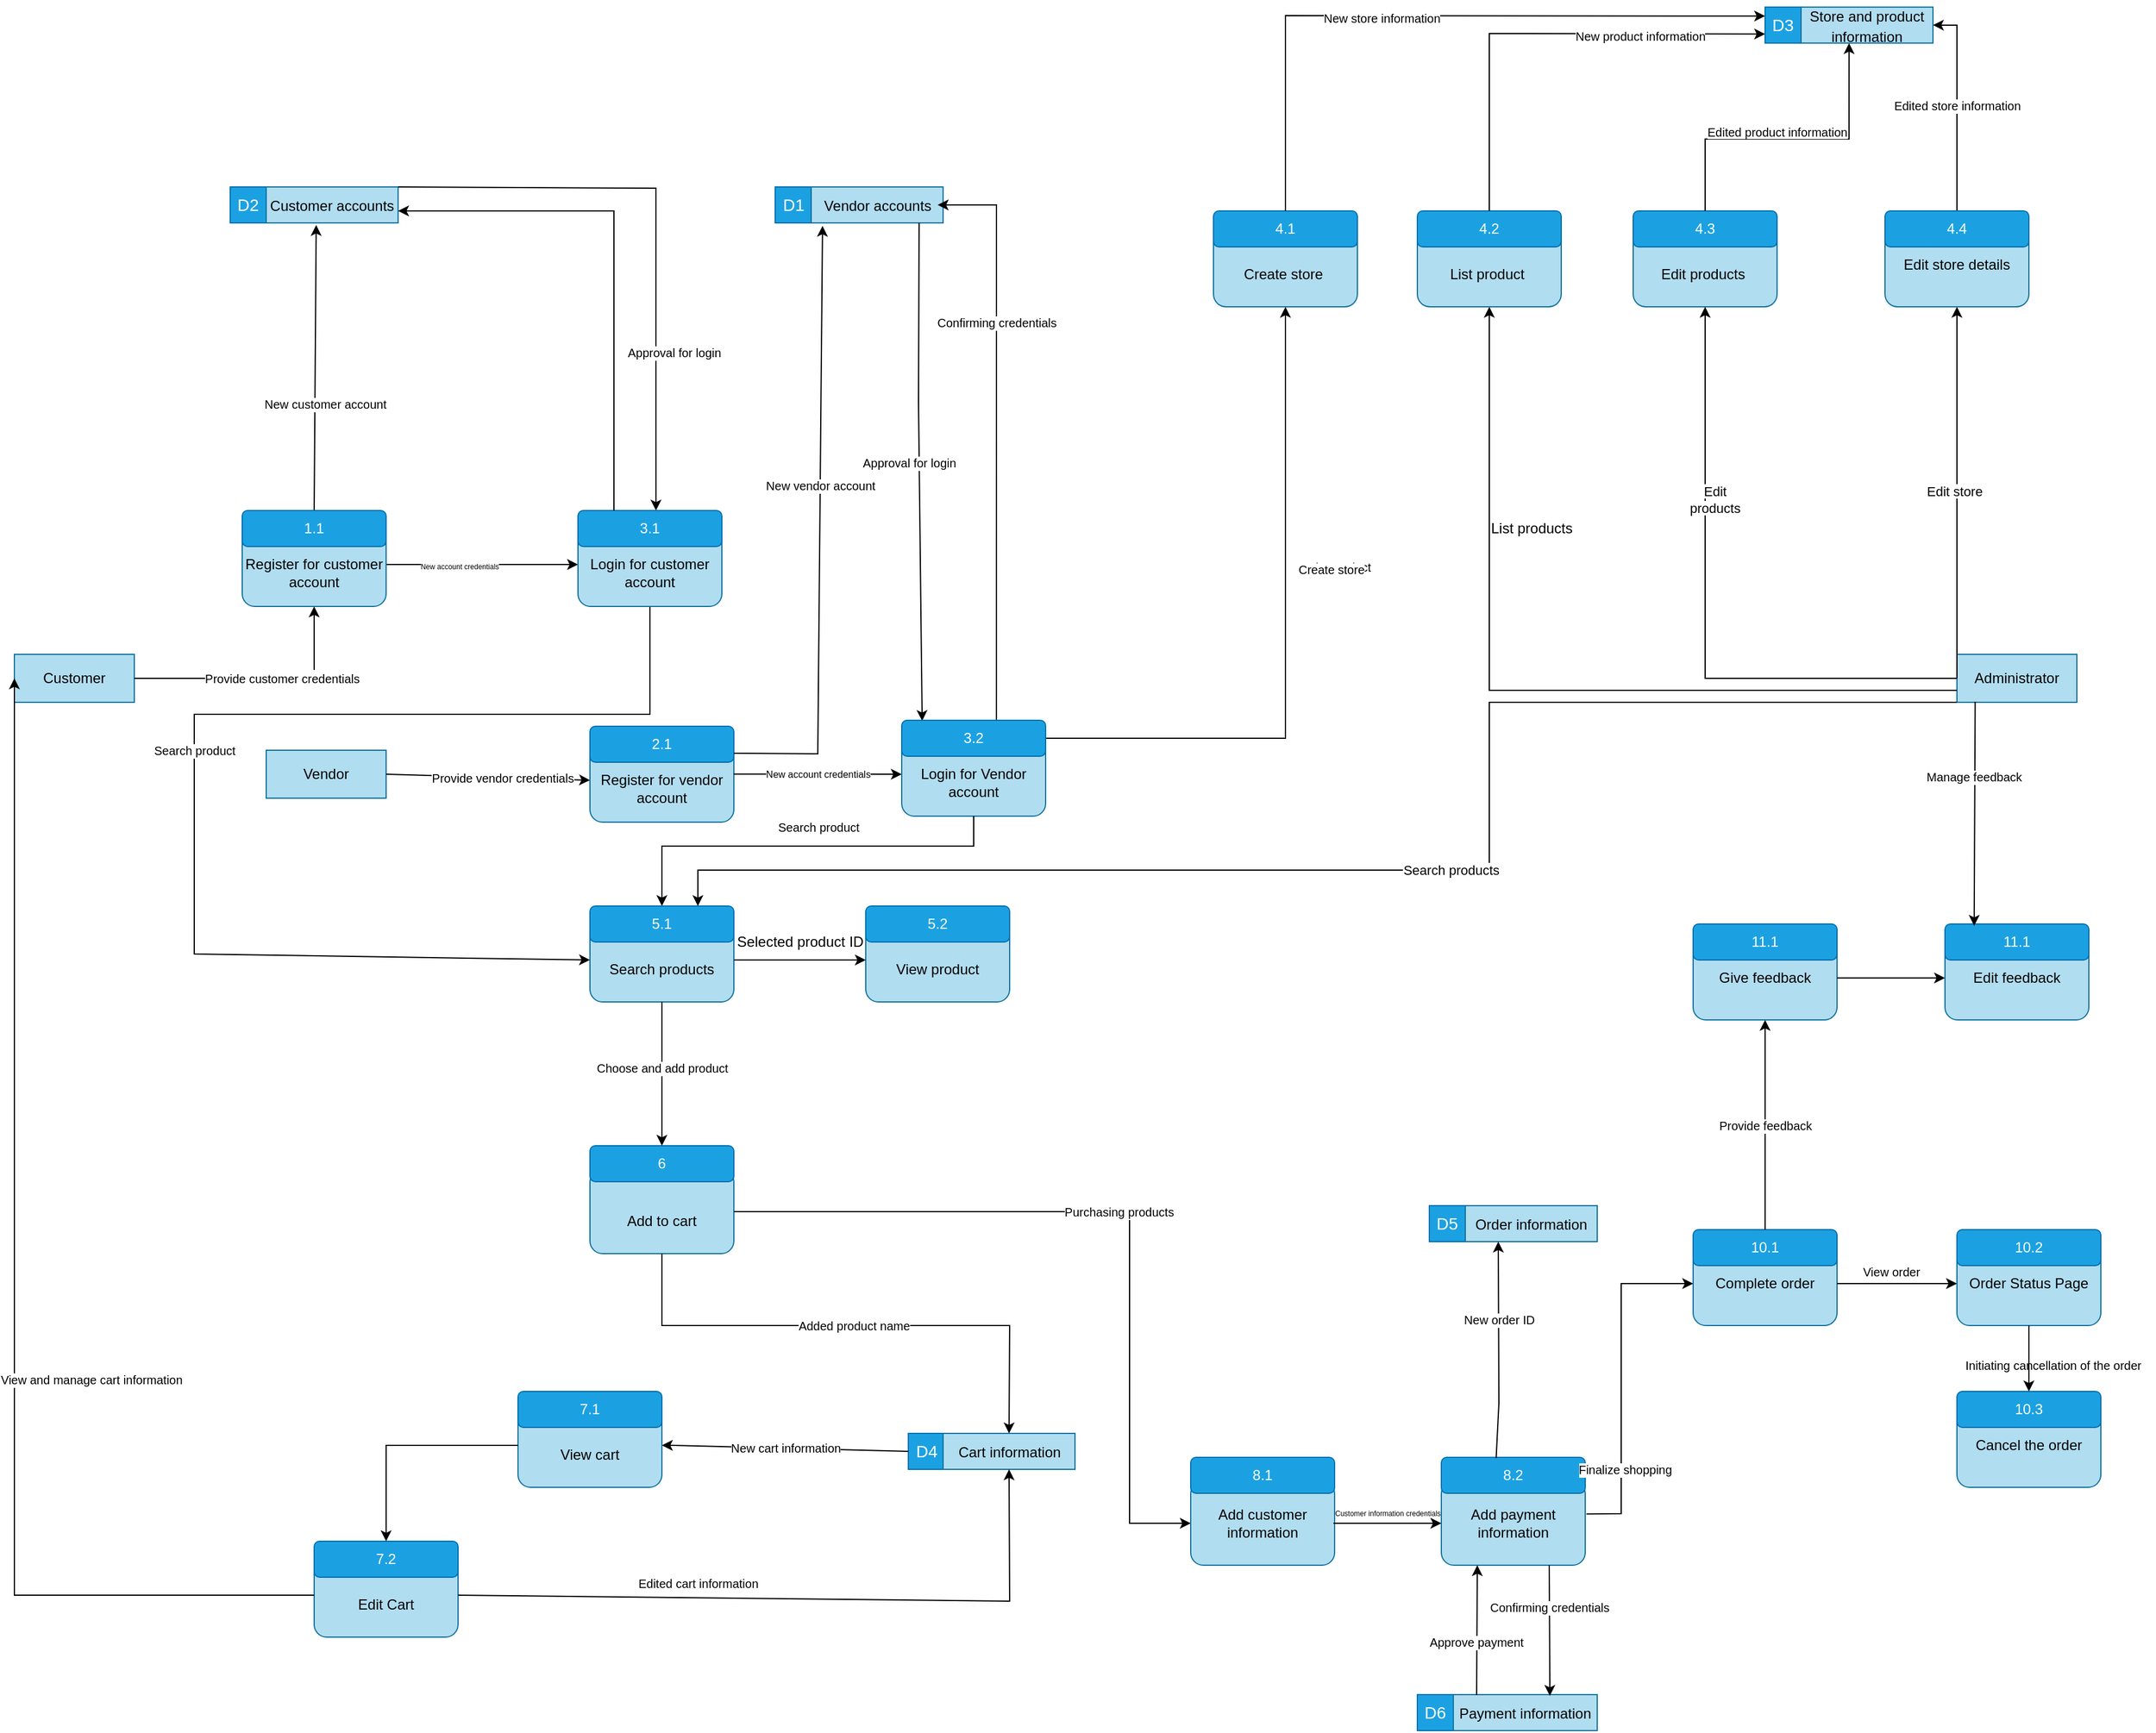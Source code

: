 <mxfile version="21.2.1" type="device">
  <diagram id="R2lEEEUBdFMjLlhIrx00" name="Page-1">
    <mxGraphModel dx="3004" dy="1050" grid="0" gridSize="10" guides="1" tooltips="1" connect="1" arrows="1" fold="1" page="1" pageScale="1" pageWidth="2000" pageHeight="2000" math="0" shadow="0" extFonts="Permanent Marker^https://fonts.googleapis.com/css?family=Permanent+Marker">
      <root>
        <mxCell id="0" />
        <mxCell id="1" parent="0" />
        <mxCell id="l_1M2YiM3meL8GNGFhTw-5" value="Administrator" style="rounded=0;whiteSpace=wrap;html=1;fillColor=#b1ddf0;strokeColor=#10739e;" parent="1" vertex="1">
          <mxGeometry x="1650" y="570" width="100" height="40" as="geometry" />
        </mxCell>
        <mxCell id="l_1M2YiM3meL8GNGFhTw-6" value="Customer" style="rounded=0;whiteSpace=wrap;html=1;fillColor=#b1ddf0;strokeColor=#10739e;" parent="1" vertex="1">
          <mxGeometry x="30" y="570" width="100" height="40" as="geometry" />
        </mxCell>
        <mxCell id="l_1M2YiM3meL8GNGFhTw-7" value="Vendor" style="rounded=0;whiteSpace=wrap;html=1;fillColor=#b1ddf0;strokeColor=#10739e;" parent="1" vertex="1">
          <mxGeometry x="240" y="650" width="100" height="40" as="geometry" />
        </mxCell>
        <mxCell id="l_1M2YiM3meL8GNGFhTw-10" value="&lt;br&gt;Register for vendor account" style="rounded=1;whiteSpace=wrap;html=1;fillColor=#b1ddf0;strokeColor=#10739e;" parent="1" vertex="1">
          <mxGeometry x="510" y="640" width="120" height="70" as="geometry" />
        </mxCell>
        <mxCell id="l_1M2YiM3meL8GNGFhTw-11" value="2.1" style="rounded=1;whiteSpace=wrap;html=1;fillColor=#1ba1e2;fontColor=#ffffff;strokeColor=#006EAF;" parent="1" vertex="1">
          <mxGeometry x="510" y="630" width="120" height="30" as="geometry" />
        </mxCell>
        <mxCell id="l_1M2YiM3meL8GNGFhTw-16" value="&lt;br&gt;Add to cart" style="rounded=1;whiteSpace=wrap;html=1;fillColor=#b1ddf0;strokeColor=#10739e;" parent="1" vertex="1">
          <mxGeometry x="510" y="1000" width="120" height="70" as="geometry" />
        </mxCell>
        <mxCell id="l_1M2YiM3meL8GNGFhTw-17" value="6" style="rounded=1;whiteSpace=wrap;html=1;fillColor=#1ba1e2;fontColor=#ffffff;strokeColor=#006EAF;" parent="1" vertex="1">
          <mxGeometry x="510" y="980" width="120" height="30" as="geometry" />
        </mxCell>
        <mxCell id="l_1M2YiM3meL8GNGFhTw-18" value="Complete order" style="rounded=1;whiteSpace=wrap;html=1;fillColor=#b1ddf0;strokeColor=#10739e;" parent="1" vertex="1">
          <mxGeometry x="1430" y="1060" width="120" height="70" as="geometry" />
        </mxCell>
        <mxCell id="l_1M2YiM3meL8GNGFhTw-19" value="10.1" style="rounded=1;whiteSpace=wrap;html=1;fillColor=#1ba1e2;fontColor=#ffffff;strokeColor=#006EAF;" parent="1" vertex="1">
          <mxGeometry x="1430" y="1050" width="120" height="30" as="geometry" />
        </mxCell>
        <mxCell id="l_1M2YiM3meL8GNGFhTw-28" value="&lt;br&gt;Search products" style="rounded=1;whiteSpace=wrap;html=1;fillColor=#b1ddf0;strokeColor=#10739e;" parent="1" vertex="1">
          <mxGeometry x="510" y="790" width="120" height="70" as="geometry" />
        </mxCell>
        <mxCell id="l_1M2YiM3meL8GNGFhTw-29" value="5.1" style="rounded=1;whiteSpace=wrap;html=1;fillColor=#1ba1e2;fontColor=#ffffff;strokeColor=#006EAF;" parent="1" vertex="1">
          <mxGeometry x="510" y="780" width="120" height="30" as="geometry" />
        </mxCell>
        <mxCell id="l_1M2YiM3meL8GNGFhTw-30" value="Edit feedback" style="rounded=1;whiteSpace=wrap;html=1;fillColor=#b1ddf0;strokeColor=#10739e;" parent="1" vertex="1">
          <mxGeometry x="1640" y="805" width="120" height="70" as="geometry" />
        </mxCell>
        <mxCell id="l_1M2YiM3meL8GNGFhTw-31" value="11.1" style="rounded=1;whiteSpace=wrap;html=1;fillColor=#1ba1e2;fontColor=#ffffff;strokeColor=#006EAF;" parent="1" vertex="1">
          <mxGeometry x="1640" y="795" width="120" height="30" as="geometry" />
        </mxCell>
        <mxCell id="l_1M2YiM3meL8GNGFhTw-32" value="D1" style="rounded=0;whiteSpace=wrap;html=1;fontSize=14;fillColor=#1ba1e2;fontColor=#ffffff;strokeColor=#006EAF;" parent="1" vertex="1">
          <mxGeometry x="664.5" y="180" width="30" height="30" as="geometry" />
        </mxCell>
        <mxCell id="l_1M2YiM3meL8GNGFhTw-33" value="&lt;font style=&quot;font-size: 12px;&quot;&gt;Vendor accounts&lt;/font&gt;" style="rounded=0;whiteSpace=wrap;html=1;fontSize=14;fillColor=#b1ddf0;strokeColor=#10739e;" parent="1" vertex="1">
          <mxGeometry x="694.5" y="180" width="110" height="30" as="geometry" />
        </mxCell>
        <mxCell id="l_1M2YiM3meL8GNGFhTw-34" value="D3" style="rounded=0;whiteSpace=wrap;html=1;fontSize=14;fillColor=#1ba1e2;fontColor=#ffffff;strokeColor=#006EAF;" parent="1" vertex="1">
          <mxGeometry x="1490" y="29.92" width="30" height="30" as="geometry" />
        </mxCell>
        <mxCell id="l_1M2YiM3meL8GNGFhTw-35" value="&lt;font style=&quot;font-size: 12px;&quot;&gt;Store and product information&lt;/font&gt;" style="rounded=0;whiteSpace=wrap;html=1;fontSize=14;fillColor=#b1ddf0;strokeColor=#10739e;" parent="1" vertex="1">
          <mxGeometry x="1520" y="29.92" width="110" height="30" as="geometry" />
        </mxCell>
        <mxCell id="l_1M2YiM3meL8GNGFhTw-36" value="D5" style="rounded=0;whiteSpace=wrap;html=1;fontSize=14;fillColor=#1ba1e2;fontColor=#ffffff;strokeColor=#006EAF;" parent="1" vertex="1">
          <mxGeometry x="1210" y="1030" width="30" height="30" as="geometry" />
        </mxCell>
        <mxCell id="l_1M2YiM3meL8GNGFhTw-37" value="&lt;font style=&quot;font-size: 12px;&quot;&gt;Order information&lt;/font&gt;" style="rounded=0;whiteSpace=wrap;html=1;fontSize=14;fillColor=#b1ddf0;strokeColor=#10739e;" parent="1" vertex="1">
          <mxGeometry x="1240" y="1030" width="110" height="30" as="geometry" />
        </mxCell>
        <mxCell id="l_1M2YiM3meL8GNGFhTw-40" value="D4" style="rounded=0;whiteSpace=wrap;html=1;fontSize=14;fillColor=#1ba1e2;fontColor=#ffffff;strokeColor=#006EAF;" parent="1" vertex="1">
          <mxGeometry x="775.5" y="1220" width="30" height="30" as="geometry" />
        </mxCell>
        <mxCell id="l_1M2YiM3meL8GNGFhTw-41" value="&lt;font style=&quot;font-size: 12px;&quot;&gt;Cart information&lt;/font&gt;" style="rounded=0;whiteSpace=wrap;html=1;fontSize=14;fillColor=#b1ddf0;strokeColor=#10739e;" parent="1" vertex="1">
          <mxGeometry x="804.5" y="1220" width="110" height="30" as="geometry" />
        </mxCell>
        <mxCell id="l_1M2YiM3meL8GNGFhTw-42" value="D2" style="rounded=0;whiteSpace=wrap;html=1;fontSize=14;fillColor=#1ba1e2;fontColor=#ffffff;strokeColor=#006EAF;" parent="1" vertex="1">
          <mxGeometry x="210" y="180" width="30" height="30" as="geometry" />
        </mxCell>
        <mxCell id="l_1M2YiM3meL8GNGFhTw-43" value="&lt;font style=&quot;font-size: 12px;&quot;&gt;Customer accounts&lt;/font&gt;" style="rounded=0;whiteSpace=wrap;html=1;fontSize=14;fillColor=#b1ddf0;strokeColor=#10739e;" parent="1" vertex="1">
          <mxGeometry x="240" y="180" width="110" height="30" as="geometry" />
        </mxCell>
        <mxCell id="l_1M2YiM3meL8GNGFhTw-48" value="D6" style="rounded=0;whiteSpace=wrap;html=1;fontSize=14;fillColor=#1ba1e2;fontColor=#ffffff;strokeColor=#006EAF;" parent="1" vertex="1">
          <mxGeometry x="1200" y="1437.97" width="30" height="30" as="geometry" />
        </mxCell>
        <mxCell id="l_1M2YiM3meL8GNGFhTw-49" value="&lt;font style=&quot;font-size: 12px;&quot;&gt;Payment information&lt;/font&gt;" style="rounded=0;whiteSpace=wrap;html=1;fontSize=14;fillColor=#b1ddf0;strokeColor=#10739e;" parent="1" vertex="1">
          <mxGeometry x="1230" y="1437.97" width="120" height="30" as="geometry" />
        </mxCell>
        <mxCell id="l_1M2YiM3meL8GNGFhTw-54" value="&lt;font style=&quot;font-size: 10px;&quot;&gt;Provide customer credentials&lt;/font&gt;" style="endArrow=classic;html=1;rounded=0;fontSize=12;exitX=1;exitY=0.5;exitDx=0;exitDy=0;entryX=0.5;entryY=1;entryDx=0;entryDy=0;" parent="1" source="l_1M2YiM3meL8GNGFhTw-6" target="zZGCTbQCLXwKK4zY46dJ-43" edge="1">
          <mxGeometry x="0.165" width="50" height="50" relative="1" as="geometry">
            <mxPoint x="585" y="785" as="sourcePoint" />
            <mxPoint x="635" y="735" as="targetPoint" />
            <Array as="points">
              <mxPoint x="280" y="590" />
            </Array>
            <mxPoint as="offset" />
          </mxGeometry>
        </mxCell>
        <mxCell id="l_1M2YiM3meL8GNGFhTw-59" value="" style="endArrow=classic;html=1;rounded=0;fontSize=10;exitX=0.5;exitY=0;exitDx=0;exitDy=0;entryX=0.379;entryY=1.059;entryDx=0;entryDy=0;entryPerimeter=0;" parent="1" source="zZGCTbQCLXwKK4zY46dJ-44" edge="1" target="l_1M2YiM3meL8GNGFhTw-43">
          <mxGeometry width="50" height="50" relative="1" as="geometry">
            <mxPoint x="720" y="680" as="sourcePoint" />
            <mxPoint x="280" y="220" as="targetPoint" />
          </mxGeometry>
        </mxCell>
        <mxCell id="l_1M2YiM3meL8GNGFhTw-61" value="New customer account" style="edgeLabel;html=1;align=center;verticalAlign=middle;resizable=0;points=[];fontSize=10;" parent="l_1M2YiM3meL8GNGFhTw-59" vertex="1" connectable="0">
          <mxGeometry x="-0.325" relative="1" as="geometry">
            <mxPoint x="8" y="-9" as="offset" />
          </mxGeometry>
        </mxCell>
        <mxCell id="l_1M2YiM3meL8GNGFhTw-66" value="" style="endArrow=classic;html=1;rounded=0;fontSize=10;exitX=1;exitY=0.5;exitDx=0;exitDy=0;entryX=0;entryY=0.5;entryDx=0;entryDy=0;" parent="1" source="zZGCTbQCLXwKK4zY46dJ-43" target="zZGCTbQCLXwKK4zY46dJ-41" edge="1">
          <mxGeometry width="50" height="50" relative="1" as="geometry">
            <mxPoint x="980" y="895" as="sourcePoint" />
            <mxPoint x="1030" y="845" as="targetPoint" />
          </mxGeometry>
        </mxCell>
        <mxCell id="l_1M2YiM3meL8GNGFhTw-80" value="&lt;font style=&quot;font-size: 6px;&quot;&gt;New account credentials&lt;/font&gt;" style="edgeLabel;html=1;align=center;verticalAlign=middle;resizable=0;points=[];fontSize=10;" parent="l_1M2YiM3meL8GNGFhTw-66" vertex="1" connectable="0">
          <mxGeometry x="-0.439" relative="1" as="geometry">
            <mxPoint x="16" as="offset" />
          </mxGeometry>
        </mxCell>
        <mxCell id="l_1M2YiM3meL8GNGFhTw-70" value="" style="endArrow=classic;html=1;rounded=0;fontSize=10;exitX=1;exitY=0;exitDx=0;exitDy=0;entryX=0.542;entryY=0;entryDx=0;entryDy=0;entryPerimeter=0;" parent="1" source="l_1M2YiM3meL8GNGFhTw-43" target="zZGCTbQCLXwKK4zY46dJ-42" edge="1">
          <mxGeometry width="50" height="50" relative="1" as="geometry">
            <mxPoint x="355.0" y="180" as="sourcePoint" />
            <mxPoint x="565" y="427.5" as="targetPoint" />
            <Array as="points">
              <mxPoint x="565" y="181" />
              <mxPoint x="565" y="287.5" />
            </Array>
          </mxGeometry>
        </mxCell>
        <mxCell id="l_1M2YiM3meL8GNGFhTw-71" value="Approval for login" style="edgeLabel;html=1;align=center;verticalAlign=middle;resizable=0;points=[];fontSize=10;" parent="l_1M2YiM3meL8GNGFhTw-70" vertex="1" connectable="0">
          <mxGeometry x="0.077" y="2" relative="1" as="geometry">
            <mxPoint x="13" y="91" as="offset" />
          </mxGeometry>
        </mxCell>
        <mxCell id="l_1M2YiM3meL8GNGFhTw-72" value="Provide vendor credentials" style="endArrow=classic;html=1;rounded=0;fontSize=10;exitX=1;exitY=0.5;exitDx=0;exitDy=0;entryX=0;entryY=0.5;entryDx=0;entryDy=0;" parent="1" source="l_1M2YiM3meL8GNGFhTw-7" target="l_1M2YiM3meL8GNGFhTw-10" edge="1">
          <mxGeometry x="0.139" width="50" height="50" relative="1" as="geometry">
            <mxPoint x="720" y="1010" as="sourcePoint" />
            <mxPoint x="840" y="1035" as="targetPoint" />
            <Array as="points" />
            <mxPoint as="offset" />
          </mxGeometry>
        </mxCell>
        <mxCell id="l_1M2YiM3meL8GNGFhTw-75" value="New vendor account" style="endArrow=classic;html=1;rounded=0;fontSize=10;entryX=0.086;entryY=1.083;entryDx=0;entryDy=0;exitX=1;exitY=0.75;exitDx=0;exitDy=0;entryPerimeter=0;" parent="1" target="l_1M2YiM3meL8GNGFhTw-33" edge="1" source="l_1M2YiM3meL8GNGFhTw-11">
          <mxGeometry x="0.151" width="50" height="50" relative="1" as="geometry">
            <mxPoint x="870" y="1070" as="sourcePoint" />
            <mxPoint x="800" y="1100" as="targetPoint" />
            <Array as="points">
              <mxPoint x="700" y="653" />
            </Array>
            <mxPoint as="offset" />
          </mxGeometry>
        </mxCell>
        <mxCell id="l_1M2YiM3meL8GNGFhTw-76" value="" style="endArrow=classic;html=1;rounded=0;fontSize=10;exitX=0.999;exitY=0.427;exitDx=0;exitDy=0;exitPerimeter=0;entryX=0;entryY=0.5;entryDx=0;entryDy=0;" parent="1" source="l_1M2YiM3meL8GNGFhTw-10" target="zZGCTbQCLXwKK4zY46dJ-49" edge="1">
          <mxGeometry width="50" height="50" relative="1" as="geometry">
            <mxPoint x="960" y="1030" as="sourcePoint" />
            <mxPoint x="1010" y="880" as="targetPoint" />
            <Array as="points" />
          </mxGeometry>
        </mxCell>
        <mxCell id="l_1M2YiM3meL8GNGFhTw-78" value="New account credentials" style="edgeLabel;html=1;align=center;verticalAlign=middle;resizable=0;points=[];fontSize=8;" parent="l_1M2YiM3meL8GNGFhTw-76" vertex="1" connectable="0">
          <mxGeometry x="-0.744" relative="1" as="geometry">
            <mxPoint x="52" as="offset" />
          </mxGeometry>
        </mxCell>
        <mxCell id="l_1M2YiM3meL8GNGFhTw-82" value="&lt;font style=&quot;font-size: 10px;&quot;&gt;Confirming credentials&lt;/font&gt;" style="endArrow=classic;html=1;rounded=0;fontSize=6;exitX=0.658;exitY=0.017;exitDx=0;exitDy=0;exitPerimeter=0;" parent="1" source="zZGCTbQCLXwKK4zY46dJ-50" edge="1">
          <mxGeometry x="0.388" width="50" height="50" relative="1" as="geometry">
            <mxPoint x="1110" y="930" as="sourcePoint" />
            <mxPoint x="800" y="195" as="targetPoint" />
            <Array as="points">
              <mxPoint x="849" y="195" />
            </Array>
            <mxPoint as="offset" />
          </mxGeometry>
        </mxCell>
        <mxCell id="l_1M2YiM3meL8GNGFhTw-83" value="" style="endArrow=classic;html=1;rounded=0;fontSize=10;exitX=0.818;exitY=1;exitDx=0;exitDy=0;exitPerimeter=0;entryX=0.142;entryY=0.017;entryDx=0;entryDy=0;entryPerimeter=0;" parent="1" source="l_1M2YiM3meL8GNGFhTw-33" target="zZGCTbQCLXwKK4zY46dJ-50" edge="1">
          <mxGeometry width="50" height="50" relative="1" as="geometry">
            <mxPoint x="750" y="1210" as="sourcePoint" />
            <mxPoint x="1070" y="910" as="targetPoint" />
            <Array as="points">
              <mxPoint x="784" y="360" />
            </Array>
          </mxGeometry>
        </mxCell>
        <mxCell id="l_1M2YiM3meL8GNGFhTw-84" value="Approval for login" style="edgeLabel;html=1;align=center;verticalAlign=middle;resizable=0;points=[];fontSize=10;" parent="l_1M2YiM3meL8GNGFhTw-83" vertex="1" connectable="0">
          <mxGeometry x="-0.353" y="2" relative="1" as="geometry">
            <mxPoint x="-10" y="65" as="offset" />
          </mxGeometry>
        </mxCell>
        <mxCell id="l_1M2YiM3meL8GNGFhTw-85" value="" style="endArrow=classic;html=1;rounded=0;fontSize=10;exitX=1;exitY=0.5;exitDx=0;exitDy=0;entryX=0.5;entryY=1;entryDx=0;entryDy=0;" parent="1" source="zZGCTbQCLXwKK4zY46dJ-50" target="zZGCTbQCLXwKK4zY46dJ-24" edge="1">
          <mxGeometry width="50" height="50" relative="1" as="geometry">
            <mxPoint x="1220" y="905" as="sourcePoint" />
            <mxPoint x="1290" y="410" as="targetPoint" />
            <Array as="points">
              <mxPoint x="1090" y="640" />
            </Array>
          </mxGeometry>
        </mxCell>
        <mxCell id="l_1M2YiM3meL8GNGFhTw-86" value="List product" style="edgeLabel;html=1;align=center;verticalAlign=middle;resizable=0;points=[];fontSize=10;" parent="l_1M2YiM3meL8GNGFhTw-85" vertex="1" connectable="0">
          <mxGeometry x="-0.526" y="2" relative="1" as="geometry">
            <mxPoint x="112" y="-141" as="offset" />
          </mxGeometry>
        </mxCell>
        <mxCell id="l_1M2YiM3meL8GNGFhTw-90" value="Edited store information" style="endArrow=classic;html=1;rounded=0;fontSize=10;exitX=0.5;exitY=0;exitDx=0;exitDy=0;entryX=1;entryY=0.5;entryDx=0;entryDy=0;" parent="1" source="zZGCTbQCLXwKK4zY46dJ-12" target="l_1M2YiM3meL8GNGFhTw-35" edge="1">
          <mxGeometry width="50" height="50" relative="1" as="geometry">
            <mxPoint x="1210" y="245" as="sourcePoint" />
            <mxPoint x="1070" y="660" as="targetPoint" />
            <Array as="points">
              <mxPoint x="1650" y="45" />
            </Array>
          </mxGeometry>
        </mxCell>
        <mxCell id="l_1M2YiM3meL8GNGFhTw-91" value="Search product" style="endArrow=classic;html=1;rounded=0;fontSize=10;entryX=0;entryY=0.5;entryDx=0;entryDy=0;exitX=0.5;exitY=1;exitDx=0;exitDy=0;" parent="1" source="zZGCTbQCLXwKK4zY46dJ-41" edge="1" target="l_1M2YiM3meL8GNGFhTw-28">
          <mxGeometry width="50" height="50" relative="1" as="geometry">
            <mxPoint x="650" y="600" as="sourcePoint" />
            <mxPoint x="1110" y="990" as="targetPoint" />
            <Array as="points">
              <mxPoint x="560" y="620" />
              <mxPoint x="180" y="620" />
              <mxPoint x="180" y="820" />
            </Array>
          </mxGeometry>
        </mxCell>
        <mxCell id="l_1M2YiM3meL8GNGFhTw-92" value="Choose and add product" style="endArrow=classic;html=1;rounded=0;fontSize=10;exitX=0.5;exitY=1;exitDx=0;exitDy=0;entryX=0.5;entryY=0;entryDx=0;entryDy=0;" parent="1" source="l_1M2YiM3meL8GNGFhTw-28" target="l_1M2YiM3meL8GNGFhTw-17" edge="1">
          <mxGeometry x="-0.091" width="50" height="50" relative="1" as="geometry">
            <mxPoint x="1050" y="1180" as="sourcePoint" />
            <mxPoint x="1100" y="1130" as="targetPoint" />
            <mxPoint as="offset" />
          </mxGeometry>
        </mxCell>
        <mxCell id="l_1M2YiM3meL8GNGFhTw-95" value="Added product name" style="endArrow=classic;html=1;rounded=0;fontSize=10;entryX=0.5;entryY=0;entryDx=0;entryDy=0;" parent="1" target="l_1M2YiM3meL8GNGFhTw-41" edge="1">
          <mxGeometry width="50" height="50" relative="1" as="geometry">
            <mxPoint x="570" y="1070" as="sourcePoint" />
            <mxPoint x="950" y="1290" as="targetPoint" />
            <Array as="points">
              <mxPoint x="570" y="1130" />
              <mxPoint x="860" y="1130" />
            </Array>
          </mxGeometry>
        </mxCell>
        <mxCell id="l_1M2YiM3meL8GNGFhTw-96" value="&lt;br&gt;Edit Cart" style="rounded=1;whiteSpace=wrap;html=1;fillColor=#b1ddf0;strokeColor=#10739e;" parent="1" vertex="1">
          <mxGeometry x="280" y="1320" width="120" height="70" as="geometry" />
        </mxCell>
        <mxCell id="l_1M2YiM3meL8GNGFhTw-97" value="7.2" style="rounded=1;whiteSpace=wrap;html=1;fillColor=#1ba1e2;fontColor=#ffffff;strokeColor=#006EAF;" parent="1" vertex="1">
          <mxGeometry x="280" y="1310" width="120" height="30" as="geometry" />
        </mxCell>
        <mxCell id="l_1M2YiM3meL8GNGFhTw-98" value="New cart information" style="endArrow=classic;html=1;rounded=0;fontSize=10;exitX=0;exitY=0.5;exitDx=0;exitDy=0;" parent="1" source="l_1M2YiM3meL8GNGFhTw-40" edge="1">
          <mxGeometry width="50" height="50" relative="1" as="geometry">
            <mxPoint x="710" y="1250" as="sourcePoint" />
            <mxPoint x="570" y="1230" as="targetPoint" />
            <Array as="points">
              <mxPoint x="580" y="1230" />
            </Array>
          </mxGeometry>
        </mxCell>
        <mxCell id="l_1M2YiM3meL8GNGFhTw-99" value="View and manage cart information" style="endArrow=classic;html=1;rounded=0;fontSize=10;entryX=0;entryY=0.5;entryDx=0;entryDy=0;exitX=0;exitY=0.5;exitDx=0;exitDy=0;" parent="1" source="l_1M2YiM3meL8GNGFhTw-96" target="l_1M2YiM3meL8GNGFhTw-6" edge="1">
          <mxGeometry x="-0.151" y="-64" width="50" height="50" relative="1" as="geometry">
            <mxPoint x="530" y="1190" as="sourcePoint" />
            <mxPoint x="530" y="900" as="targetPoint" />
            <Array as="points">
              <mxPoint x="30" y="1355" />
            </Array>
            <mxPoint y="1" as="offset" />
          </mxGeometry>
        </mxCell>
        <mxCell id="l_1M2YiM3meL8GNGFhTw-108" value="Add payment information" style="rounded=1;whiteSpace=wrap;html=1;fillColor=#b1ddf0;strokeColor=#10739e;" parent="1" vertex="1">
          <mxGeometry x="1220" y="1260" width="120" height="70" as="geometry" />
        </mxCell>
        <mxCell id="l_1M2YiM3meL8GNGFhTw-109" value="8.2" style="rounded=1;whiteSpace=wrap;html=1;fillColor=#1ba1e2;fontColor=#ffffff;strokeColor=#006EAF;" parent="1" vertex="1">
          <mxGeometry x="1220" y="1240" width="120" height="30" as="geometry" />
        </mxCell>
        <mxCell id="l_1M2YiM3meL8GNGFhTw-110" value="Purchasing products" style="endArrow=classic;html=1;rounded=0;fontSize=10;exitX=1;exitY=0.5;exitDx=0;exitDy=0;entryX=0;entryY=0.5;entryDx=0;entryDy=0;" parent="1" source="l_1M2YiM3meL8GNGFhTw-16" target="zZGCTbQCLXwKK4zY46dJ-69" edge="1">
          <mxGeometry width="50" height="50" relative="1" as="geometry">
            <mxPoint x="1190" y="1320" as="sourcePoint" />
            <mxPoint x="960" y="1250" as="targetPoint" />
            <Array as="points">
              <mxPoint x="960" y="1035" />
              <mxPoint x="960" y="1295" />
            </Array>
          </mxGeometry>
        </mxCell>
        <mxCell id="l_1M2YiM3meL8GNGFhTw-111" value="Confirming credentials" style="endArrow=classic;html=1;rounded=0;fontSize=10;exitX=0.75;exitY=1;exitDx=0;exitDy=0;entryX=0.671;entryY=0.033;entryDx=0;entryDy=0;entryPerimeter=0;" parent="1" source="l_1M2YiM3meL8GNGFhTw-108" target="l_1M2YiM3meL8GNGFhTw-49" edge="1">
          <mxGeometry x="-0.356" width="50" height="50" relative="1" as="geometry">
            <mxPoint x="1240" y="1440" as="sourcePoint" />
            <mxPoint x="1310" y="1430" as="targetPoint" />
            <mxPoint as="offset" />
          </mxGeometry>
        </mxCell>
        <mxCell id="l_1M2YiM3meL8GNGFhTw-112" value="Approve payment" style="endArrow=classic;html=1;rounded=0;fontSize=10;entryX=0.25;entryY=1;entryDx=0;entryDy=0;exitX=0.162;exitY=0.017;exitDx=0;exitDy=0;exitPerimeter=0;" parent="1" source="l_1M2YiM3meL8GNGFhTw-49" target="l_1M2YiM3meL8GNGFhTw-108" edge="1">
          <mxGeometry x="-0.186" y="1" width="50" height="50" relative="1" as="geometry">
            <mxPoint x="1260" y="1430" as="sourcePoint" />
            <mxPoint x="1290" y="1290" as="targetPoint" />
            <mxPoint as="offset" />
          </mxGeometry>
        </mxCell>
        <mxCell id="l_1M2YiM3meL8GNGFhTw-130" value="" style="endArrow=classic;html=1;rounded=0;fontSize=10;entryX=0.25;entryY=1;entryDx=0;entryDy=0;exitX=0.381;exitY=0.022;exitDx=0;exitDy=0;exitPerimeter=0;" parent="1" source="l_1M2YiM3meL8GNGFhTw-109" target="l_1M2YiM3meL8GNGFhTw-37" edge="1">
          <mxGeometry width="50" height="50" relative="1" as="geometry">
            <mxPoint x="1268" y="1200" as="sourcePoint" />
            <mxPoint x="1290" y="1090" as="targetPoint" />
            <Array as="points">
              <mxPoint x="1268" y="1195" />
            </Array>
          </mxGeometry>
        </mxCell>
        <mxCell id="l_1M2YiM3meL8GNGFhTw-131" value="New order ID" style="edgeLabel;html=1;align=center;verticalAlign=middle;resizable=0;points=[];fontSize=10;" parent="l_1M2YiM3meL8GNGFhTw-130" vertex="1" connectable="0">
          <mxGeometry x="0.136" relative="1" as="geometry">
            <mxPoint y="-13" as="offset" />
          </mxGeometry>
        </mxCell>
        <mxCell id="l_1M2YiM3meL8GNGFhTw-133" value="" style="endArrow=classic;html=1;rounded=0;fontSize=10;entryX=0;entryY=0.5;entryDx=0;entryDy=0;exitX=1.008;exitY=0.39;exitDx=0;exitDy=0;exitPerimeter=0;" parent="1" target="l_1M2YiM3meL8GNGFhTw-18" edge="1" source="l_1M2YiM3meL8GNGFhTw-108">
          <mxGeometry width="50" height="50" relative="1" as="geometry">
            <mxPoint x="1370" y="1290" as="sourcePoint" />
            <mxPoint x="1390" y="1080" as="targetPoint" />
            <Array as="points">
              <mxPoint x="1370" y="1287" />
              <mxPoint x="1370" y="1095" />
            </Array>
          </mxGeometry>
        </mxCell>
        <mxCell id="l_1M2YiM3meL8GNGFhTw-134" value="Finalize shopping" style="edgeLabel;html=1;align=center;verticalAlign=middle;resizable=0;points=[];fontSize=10;" parent="l_1M2YiM3meL8GNGFhTw-133" vertex="1" connectable="0">
          <mxGeometry x="-0.611" y="-3" relative="1" as="geometry">
            <mxPoint y="-12" as="offset" />
          </mxGeometry>
        </mxCell>
        <mxCell id="l_1M2YiM3meL8GNGFhTw-141" value="Provide feedback" style="endArrow=classic;html=1;rounded=0;fontSize=10;exitX=0.5;exitY=0;exitDx=0;exitDy=0;entryX=0.5;entryY=1;entryDx=0;entryDy=0;" parent="1" source="l_1M2YiM3meL8GNGFhTw-19" target="zZGCTbQCLXwKK4zY46dJ-80" edge="1">
          <mxGeometry width="50" height="50" relative="1" as="geometry">
            <mxPoint x="1480" y="1050" as="sourcePoint" />
            <mxPoint x="1500" y="990" as="targetPoint" />
          </mxGeometry>
        </mxCell>
        <mxCell id="l_1M2YiM3meL8GNGFhTw-144" value="Manage feedback" style="endArrow=classic;html=1;rounded=0;fontSize=10;exitX=0.152;exitY=0.988;exitDx=0;exitDy=0;exitPerimeter=0;entryX=0.203;entryY=0.049;entryDx=0;entryDy=0;entryPerimeter=0;" parent="1" source="l_1M2YiM3meL8GNGFhTw-5" target="l_1M2YiM3meL8GNGFhTw-31" edge="1">
          <mxGeometry x="-0.338" y="-1" width="50" height="50" relative="1" as="geometry">
            <mxPoint x="1410" y="905" as="sourcePoint" />
            <mxPoint x="1460" y="855" as="targetPoint" />
            <mxPoint as="offset" />
          </mxGeometry>
        </mxCell>
        <mxCell id="VehilTBUCw5l90hNRPJL-1" value="" style="endArrow=classic;html=1;rounded=0;exitX=0;exitY=0.5;exitDx=0;exitDy=0;entryX=0.5;entryY=1;entryDx=0;entryDy=0;" parent="1" source="l_1M2YiM3meL8GNGFhTw-5" target="zZGCTbQCLXwKK4zY46dJ-11" edge="1">
          <mxGeometry x="-0.226" width="50" height="50" relative="1" as="geometry">
            <mxPoint x="1260" y="990" as="sourcePoint" />
            <mxPoint x="1730" y="310" as="targetPoint" />
            <Array as="points">
              <mxPoint x="1650" y="510" />
            </Array>
            <mxPoint as="offset" />
          </mxGeometry>
        </mxCell>
        <mxCell id="VehilTBUCw5l90hNRPJL-2" value="Search products" style="endArrow=classic;html=1;rounded=0;exitX=0;exitY=1;exitDx=0;exitDy=0;entryX=0.75;entryY=0;entryDx=0;entryDy=0;" parent="1" source="l_1M2YiM3meL8GNGFhTw-5" target="l_1M2YiM3meL8GNGFhTw-29" edge="1">
          <mxGeometry x="-0.079" width="50" height="50" relative="1" as="geometry">
            <mxPoint x="1290" y="1050" as="sourcePoint" />
            <mxPoint x="1340" y="1000" as="targetPoint" />
            <Array as="points">
              <mxPoint x="1260" y="610" />
              <mxPoint x="1260" y="750" />
              <mxPoint x="600" y="750" />
            </Array>
            <mxPoint as="offset" />
          </mxGeometry>
        </mxCell>
        <mxCell id="zZGCTbQCLXwKK4zY46dJ-8" value="&lt;br&gt;Edit products&amp;nbsp;" style="rounded=1;whiteSpace=wrap;html=1;fillColor=#b1ddf0;strokeColor=#10739e;" vertex="1" parent="1">
          <mxGeometry x="1380" y="210" width="120" height="70" as="geometry" />
        </mxCell>
        <mxCell id="zZGCTbQCLXwKK4zY46dJ-9" value="4.3" style="rounded=1;whiteSpace=wrap;html=1;fillColor=#1ba1e2;fontColor=#ffffff;strokeColor=#006EAF;" vertex="1" parent="1">
          <mxGeometry x="1380" y="200" width="120" height="30" as="geometry" />
        </mxCell>
        <mxCell id="zZGCTbQCLXwKK4zY46dJ-11" value="Edit store details" style="rounded=1;whiteSpace=wrap;html=1;fillColor=#b1ddf0;strokeColor=#10739e;" vertex="1" parent="1">
          <mxGeometry x="1590" y="210" width="120" height="70" as="geometry" />
        </mxCell>
        <mxCell id="zZGCTbQCLXwKK4zY46dJ-12" value="4.4" style="rounded=1;whiteSpace=wrap;html=1;fillColor=#1ba1e2;fontColor=#ffffff;strokeColor=#006EAF;" vertex="1" parent="1">
          <mxGeometry x="1590" y="200" width="120" height="30" as="geometry" />
        </mxCell>
        <mxCell id="zZGCTbQCLXwKK4zY46dJ-15" value="&lt;div style=&quot;text-align: center;&quot;&gt;&lt;span style=&quot;font-size: 11px; background-color: rgb(255, 255, 255);&quot;&gt;Edit store&amp;nbsp;&lt;/span&gt;&lt;/div&gt;" style="text;whiteSpace=wrap;html=1;" vertex="1" parent="1">
          <mxGeometry x="1622.5" y="420" width="55" height="40" as="geometry" />
        </mxCell>
        <mxCell id="zZGCTbQCLXwKK4zY46dJ-18" value="" style="endArrow=classic;html=1;rounded=0;entryX=0.5;entryY=1;entryDx=0;entryDy=0;" edge="1" parent="1">
          <mxGeometry x="-0.226" width="50" height="50" relative="1" as="geometry">
            <mxPoint x="1650" y="590" as="sourcePoint" />
            <mxPoint x="1440" y="280" as="targetPoint" />
            <Array as="points">
              <mxPoint x="1440" y="590" />
            </Array>
            <mxPoint as="offset" />
          </mxGeometry>
        </mxCell>
        <mxCell id="zZGCTbQCLXwKK4zY46dJ-19" value="&lt;div style=&quot;text-align: center;&quot;&gt;&lt;span style=&quot;font-size: 11px; background-color: rgb(255, 255, 255);&quot;&gt;Edit products&lt;/span&gt;&lt;/div&gt;" style="text;whiteSpace=wrap;html=1;" vertex="1" parent="1">
          <mxGeometry x="1420" y="420" width="55" height="40" as="geometry" />
        </mxCell>
        <mxCell id="zZGCTbQCLXwKK4zY46dJ-22" value="" style="endArrow=classic;html=1;rounded=0;exitX=0.5;exitY=0;exitDx=0;exitDy=0;entryX=0.364;entryY=1.003;entryDx=0;entryDy=0;entryPerimeter=0;" edge="1" parent="1" source="zZGCTbQCLXwKK4zY46dJ-9" target="l_1M2YiM3meL8GNGFhTw-35">
          <mxGeometry x="-0.226" width="50" height="50" relative="1" as="geometry">
            <mxPoint x="1622.5" y="350" as="sourcePoint" />
            <mxPoint x="1570" y="140" as="targetPoint" />
            <Array as="points">
              <mxPoint x="1440" y="140" />
              <mxPoint x="1560" y="140" />
            </Array>
            <mxPoint as="offset" />
          </mxGeometry>
        </mxCell>
        <mxCell id="zZGCTbQCLXwKK4zY46dJ-23" value="&lt;span style=&quot;color: rgb(0, 0, 0); font-family: Helvetica; font-size: 10px; font-style: normal; font-variant-ligatures: normal; font-variant-caps: normal; font-weight: 400; letter-spacing: normal; orphans: 2; text-align: center; text-indent: 0px; text-transform: none; widows: 2; word-spacing: 0px; -webkit-text-stroke-width: 0px; background-color: rgb(255, 255, 255); text-decoration-thickness: initial; text-decoration-style: initial; text-decoration-color: initial; float: none; display: inline !important;&quot;&gt;Edited product information&lt;/span&gt;" style="text;whiteSpace=wrap;html=1;" vertex="1" parent="1">
          <mxGeometry x="1440" y="120" width="130" height="40" as="geometry" />
        </mxCell>
        <mxCell id="zZGCTbQCLXwKK4zY46dJ-24" value="&lt;br&gt;Create store&amp;nbsp;" style="rounded=1;whiteSpace=wrap;html=1;fillColor=#b1ddf0;strokeColor=#10739e;" vertex="1" parent="1">
          <mxGeometry x="1030" y="210" width="120" height="70" as="geometry" />
        </mxCell>
        <mxCell id="zZGCTbQCLXwKK4zY46dJ-25" value="4.1" style="rounded=1;whiteSpace=wrap;html=1;fillColor=#1ba1e2;fontColor=#ffffff;strokeColor=#006EAF;" vertex="1" parent="1">
          <mxGeometry x="1030" y="200" width="120" height="30" as="geometry" />
        </mxCell>
        <mxCell id="zZGCTbQCLXwKK4zY46dJ-28" value="" style="endArrow=classic;html=1;rounded=0;entryX=0.5;entryY=1;entryDx=0;entryDy=0;" edge="1" parent="1">
          <mxGeometry x="-0.226" width="50" height="50" relative="1" as="geometry">
            <mxPoint x="1650" y="600" as="sourcePoint" />
            <mxPoint x="1260" y="280" as="targetPoint" />
            <Array as="points">
              <mxPoint x="1260" y="600" />
            </Array>
            <mxPoint as="offset" />
          </mxGeometry>
        </mxCell>
        <mxCell id="zZGCTbQCLXwKK4zY46dJ-29" value="&lt;br&gt;List product&amp;nbsp;" style="rounded=1;whiteSpace=wrap;html=1;fillColor=#b1ddf0;strokeColor=#10739e;" vertex="1" parent="1">
          <mxGeometry x="1200" y="210" width="120" height="70" as="geometry" />
        </mxCell>
        <mxCell id="zZGCTbQCLXwKK4zY46dJ-30" value="4.2" style="rounded=1;whiteSpace=wrap;html=1;fillColor=#1ba1e2;fontColor=#ffffff;strokeColor=#006EAF;" vertex="1" parent="1">
          <mxGeometry x="1200" y="200" width="120" height="30" as="geometry" />
        </mxCell>
        <mxCell id="zZGCTbQCLXwKK4zY46dJ-31" value="" style="endArrow=classic;html=1;rounded=0;exitX=0.5;exitY=0;exitDx=0;exitDy=0;entryX=0;entryY=0.75;entryDx=0;entryDy=0;" edge="1" parent="1" target="l_1M2YiM3meL8GNGFhTw-34">
          <mxGeometry x="-0.226" width="50" height="50" relative="1" as="geometry">
            <mxPoint x="1260" y="199.92" as="sourcePoint" />
            <mxPoint x="1380" y="59.92" as="targetPoint" />
            <Array as="points">
              <mxPoint x="1260" y="139.92" />
              <mxPoint x="1260" y="52" />
            </Array>
            <mxPoint as="offset" />
          </mxGeometry>
        </mxCell>
        <mxCell id="zZGCTbQCLXwKK4zY46dJ-32" value="&lt;span style=&quot;color: rgb(0, 0, 0); font-family: Helvetica; font-size: 10px; font-style: normal; font-variant-ligatures: normal; font-variant-caps: normal; font-weight: 400; letter-spacing: normal; orphans: 2; text-align: center; text-indent: 0px; text-transform: none; widows: 2; word-spacing: 0px; -webkit-text-stroke-width: 0px; background-color: rgb(255, 255, 255); text-decoration-thickness: initial; text-decoration-style: initial; text-decoration-color: initial; float: none; display: inline !important;&quot;&gt;New product information&lt;/span&gt;" style="text;whiteSpace=wrap;html=1;" vertex="1" parent="1">
          <mxGeometry x="1330" y="40" width="130" height="40" as="geometry" />
        </mxCell>
        <mxCell id="zZGCTbQCLXwKK4zY46dJ-36" value="Create store" style="edgeLabel;html=1;align=center;verticalAlign=middle;resizable=0;points=[];fontSize=10;" vertex="1" connectable="0" parent="1">
          <mxGeometry x="1260.0" y="439.996" as="geometry">
            <mxPoint x="-132" y="59" as="offset" />
          </mxGeometry>
        </mxCell>
        <mxCell id="zZGCTbQCLXwKK4zY46dJ-38" value="" style="endArrow=classic;html=1;rounded=0;exitX=0.5;exitY=0;exitDx=0;exitDy=0;entryX=0;entryY=0.25;entryDx=0;entryDy=0;" edge="1" parent="1" target="l_1M2YiM3meL8GNGFhTw-34">
          <mxGeometry x="-0.226" width="50" height="50" relative="1" as="geometry">
            <mxPoint x="1090" y="200" as="sourcePoint" />
            <mxPoint x="1320" y="45.08" as="targetPoint" />
            <Array as="points">
              <mxPoint x="1090" y="140" />
              <mxPoint x="1090" y="37" />
            </Array>
            <mxPoint as="offset" />
          </mxGeometry>
        </mxCell>
        <mxCell id="zZGCTbQCLXwKK4zY46dJ-39" value="&lt;span style=&quot;color: rgb(0, 0, 0); font-family: Helvetica; font-size: 10px; font-style: normal; font-variant-ligatures: normal; font-variant-caps: normal; font-weight: 400; letter-spacing: normal; orphans: 2; text-align: center; text-indent: 0px; text-transform: none; widows: 2; word-spacing: 0px; -webkit-text-stroke-width: 0px; background-color: rgb(255, 255, 255); text-decoration-thickness: initial; text-decoration-style: initial; text-decoration-color: initial; float: none; display: inline !important;&quot;&gt;New store information&lt;/span&gt;" style="text;whiteSpace=wrap;html=1;" vertex="1" parent="1">
          <mxGeometry x="1120" y="24.92" width="130" height="40" as="geometry" />
        </mxCell>
        <mxCell id="zZGCTbQCLXwKK4zY46dJ-41" value="&lt;br&gt;Login for customer account" style="rounded=1;whiteSpace=wrap;html=1;fillColor=#b1ddf0;strokeColor=#10739e;" vertex="1" parent="1">
          <mxGeometry x="500" y="460" width="120" height="70" as="geometry" />
        </mxCell>
        <mxCell id="zZGCTbQCLXwKK4zY46dJ-42" value="3.1" style="rounded=1;whiteSpace=wrap;html=1;fillColor=#1ba1e2;fontColor=#ffffff;strokeColor=#006EAF;" vertex="1" parent="1">
          <mxGeometry x="500" y="450" width="120" height="30" as="geometry" />
        </mxCell>
        <mxCell id="zZGCTbQCLXwKK4zY46dJ-43" value="&lt;br&gt;Register for customer account" style="rounded=1;whiteSpace=wrap;html=1;fillColor=#b1ddf0;strokeColor=#10739e;" vertex="1" parent="1">
          <mxGeometry x="220" y="460" width="120" height="70" as="geometry" />
        </mxCell>
        <mxCell id="zZGCTbQCLXwKK4zY46dJ-44" value="1.1" style="rounded=1;whiteSpace=wrap;html=1;fillColor=#1ba1e2;fontColor=#ffffff;strokeColor=#006EAF;" vertex="1" parent="1">
          <mxGeometry x="220" y="450" width="120" height="30" as="geometry" />
        </mxCell>
        <mxCell id="zZGCTbQCLXwKK4zY46dJ-48" value="" style="endArrow=classic;html=1;rounded=0;exitX=0.25;exitY=0;exitDx=0;exitDy=0;" edge="1" parent="1" source="zZGCTbQCLXwKK4zY46dJ-42">
          <mxGeometry width="50" height="50" relative="1" as="geometry">
            <mxPoint x="410" y="190" as="sourcePoint" />
            <mxPoint x="350" y="200" as="targetPoint" />
            <Array as="points">
              <mxPoint x="530" y="200" />
            </Array>
          </mxGeometry>
        </mxCell>
        <mxCell id="zZGCTbQCLXwKK4zY46dJ-49" value="&lt;br&gt;Login for Vendor account" style="rounded=1;whiteSpace=wrap;html=1;fillColor=#b1ddf0;strokeColor=#10739e;" vertex="1" parent="1">
          <mxGeometry x="770" y="635" width="120" height="70" as="geometry" />
        </mxCell>
        <mxCell id="zZGCTbQCLXwKK4zY46dJ-50" value="3.2" style="rounded=1;whiteSpace=wrap;html=1;fillColor=#1ba1e2;fontColor=#ffffff;strokeColor=#006EAF;" vertex="1" parent="1">
          <mxGeometry x="770" y="625" width="120" height="30" as="geometry" />
        </mxCell>
        <mxCell id="zZGCTbQCLXwKK4zY46dJ-51" value="List products" style="text;html=1;align=center;verticalAlign=middle;resizable=0;points=[];autosize=1;strokeColor=none;fillColor=none;" vertex="1" parent="1">
          <mxGeometry x="1250" y="450" width="90" height="30" as="geometry" />
        </mxCell>
        <mxCell id="zZGCTbQCLXwKK4zY46dJ-52" value="&lt;br&gt;View product" style="rounded=1;whiteSpace=wrap;html=1;fillColor=#b1ddf0;strokeColor=#10739e;" vertex="1" parent="1">
          <mxGeometry x="740" y="790" width="120" height="70" as="geometry" />
        </mxCell>
        <mxCell id="zZGCTbQCLXwKK4zY46dJ-53" value="5.2" style="rounded=1;whiteSpace=wrap;html=1;fillColor=#1ba1e2;fontColor=#ffffff;strokeColor=#006EAF;" vertex="1" parent="1">
          <mxGeometry x="740" y="780" width="120" height="30" as="geometry" />
        </mxCell>
        <mxCell id="zZGCTbQCLXwKK4zY46dJ-54" value="" style="endArrow=classic;html=1;rounded=0;exitX=0.5;exitY=1;exitDx=0;exitDy=0;entryX=0.5;entryY=0;entryDx=0;entryDy=0;" edge="1" parent="1" source="zZGCTbQCLXwKK4zY46dJ-49" target="l_1M2YiM3meL8GNGFhTw-29">
          <mxGeometry width="50" height="50" relative="1" as="geometry">
            <mxPoint x="830" y="730" as="sourcePoint" />
            <mxPoint x="500" y="720" as="targetPoint" />
            <Array as="points">
              <mxPoint x="830" y="730" />
              <mxPoint x="570" y="730" />
            </Array>
          </mxGeometry>
        </mxCell>
        <mxCell id="zZGCTbQCLXwKK4zY46dJ-55" value="&lt;span style=&quot;color: rgb(0, 0, 0); font-family: Helvetica; font-size: 10px; font-style: normal; font-variant-ligatures: normal; font-variant-caps: normal; font-weight: 400; letter-spacing: normal; orphans: 2; text-align: center; text-indent: 0px; text-transform: none; widows: 2; word-spacing: 0px; -webkit-text-stroke-width: 0px; background-color: rgb(255, 255, 255); text-decoration-thickness: initial; text-decoration-style: initial; text-decoration-color: initial; float: none; display: inline !important;&quot;&gt;Search product&lt;/span&gt;" style="text;whiteSpace=wrap;html=1;" vertex="1" parent="1">
          <mxGeometry x="664.5" y="700" width="100" height="40" as="geometry" />
        </mxCell>
        <mxCell id="zZGCTbQCLXwKK4zY46dJ-60" value="&lt;br&gt;View cart" style="rounded=1;whiteSpace=wrap;html=1;fillColor=#b1ddf0;strokeColor=#10739e;" vertex="1" parent="1">
          <mxGeometry x="450" y="1195" width="120" height="70" as="geometry" />
        </mxCell>
        <mxCell id="zZGCTbQCLXwKK4zY46dJ-61" value="7.1" style="rounded=1;whiteSpace=wrap;html=1;fillColor=#1ba1e2;fontColor=#ffffff;strokeColor=#006EAF;" vertex="1" parent="1">
          <mxGeometry x="450" y="1185" width="120" height="30" as="geometry" />
        </mxCell>
        <mxCell id="zZGCTbQCLXwKK4zY46dJ-62" value="" style="endArrow=classic;html=1;rounded=0;exitX=0;exitY=0.5;exitDx=0;exitDy=0;entryX=0.5;entryY=0;entryDx=0;entryDy=0;" edge="1" parent="1" source="zZGCTbQCLXwKK4zY46dJ-60" target="l_1M2YiM3meL8GNGFhTw-97">
          <mxGeometry width="50" height="50" relative="1" as="geometry">
            <mxPoint x="370" y="1220" as="sourcePoint" />
            <mxPoint x="280" y="1220" as="targetPoint" />
            <Array as="points">
              <mxPoint x="340" y="1230" />
            </Array>
          </mxGeometry>
        </mxCell>
        <mxCell id="zZGCTbQCLXwKK4zY46dJ-63" value="" style="endArrow=classic;html=1;rounded=0;exitX=1;exitY=0.5;exitDx=0;exitDy=0;entryX=0.5;entryY=1;entryDx=0;entryDy=0;" edge="1" parent="1" source="l_1M2YiM3meL8GNGFhTw-96" target="l_1M2YiM3meL8GNGFhTw-41">
          <mxGeometry width="50" height="50" relative="1" as="geometry">
            <mxPoint x="550" y="1340" as="sourcePoint" />
            <mxPoint x="880" y="1360" as="targetPoint" />
            <Array as="points">
              <mxPoint x="860" y="1360" />
            </Array>
          </mxGeometry>
        </mxCell>
        <mxCell id="zZGCTbQCLXwKK4zY46dJ-64" value="Edited cart information" style="text;html=1;align=center;verticalAlign=middle;resizable=0;points=[];autosize=1;strokeColor=none;fillColor=none;fontSize=10;" vertex="1" parent="1">
          <mxGeometry x="540" y="1330" width="120" height="30" as="geometry" />
        </mxCell>
        <mxCell id="zZGCTbQCLXwKK4zY46dJ-69" value="Add customer information" style="rounded=1;whiteSpace=wrap;html=1;fillColor=#b1ddf0;strokeColor=#10739e;" vertex="1" parent="1">
          <mxGeometry x="1011" y="1260" width="120" height="70" as="geometry" />
        </mxCell>
        <mxCell id="zZGCTbQCLXwKK4zY46dJ-70" value="8.1" style="rounded=1;whiteSpace=wrap;html=1;fillColor=#1ba1e2;fontColor=#ffffff;strokeColor=#006EAF;" vertex="1" parent="1">
          <mxGeometry x="1011" y="1240" width="120" height="30" as="geometry" />
        </mxCell>
        <mxCell id="zZGCTbQCLXwKK4zY46dJ-73" value="" style="endArrow=classic;html=1;rounded=0;entryX=0;entryY=0.5;entryDx=0;entryDy=0;" edge="1" parent="1" target="l_1M2YiM3meL8GNGFhTw-108">
          <mxGeometry width="50" height="50" relative="1" as="geometry">
            <mxPoint x="1130" y="1295" as="sourcePoint" />
            <mxPoint x="1180" y="1250" as="targetPoint" />
          </mxGeometry>
        </mxCell>
        <mxCell id="zZGCTbQCLXwKK4zY46dJ-74" value="&lt;font style=&quot;font-size: 6px;&quot;&gt;Customer information credentials&lt;/font&gt;" style="text;html=1;align=center;verticalAlign=middle;resizable=0;points=[];autosize=1;strokeColor=none;fillColor=none;" vertex="1" parent="1">
          <mxGeometry x="1120" y="1270" width="110" height="30" as="geometry" />
        </mxCell>
        <mxCell id="zZGCTbQCLXwKK4zY46dJ-75" value="Order Status Page" style="rounded=1;whiteSpace=wrap;html=1;fillColor=#b1ddf0;strokeColor=#10739e;" vertex="1" parent="1">
          <mxGeometry x="1650" y="1060" width="120" height="70" as="geometry" />
        </mxCell>
        <mxCell id="zZGCTbQCLXwKK4zY46dJ-76" value="10.2" style="rounded=1;whiteSpace=wrap;html=1;fillColor=#1ba1e2;fontColor=#ffffff;strokeColor=#006EAF;" vertex="1" parent="1">
          <mxGeometry x="1650" y="1050" width="120" height="30" as="geometry" />
        </mxCell>
        <mxCell id="zZGCTbQCLXwKK4zY46dJ-77" value="" style="endArrow=classic;html=1;rounded=0;entryX=0;entryY=0.5;entryDx=0;entryDy=0;exitX=1;exitY=0.5;exitDx=0;exitDy=0;" edge="1" parent="1" source="l_1M2YiM3meL8GNGFhTw-28" target="zZGCTbQCLXwKK4zY46dJ-52">
          <mxGeometry width="50" height="50" relative="1" as="geometry">
            <mxPoint x="630" y="820" as="sourcePoint" />
            <mxPoint x="680" y="770" as="targetPoint" />
          </mxGeometry>
        </mxCell>
        <mxCell id="zZGCTbQCLXwKK4zY46dJ-78" value="Selected product ID" style="text;html=1;align=center;verticalAlign=middle;resizable=0;points=[];autosize=1;strokeColor=none;fillColor=none;" vertex="1" parent="1">
          <mxGeometry x="620" y="795" width="130" height="30" as="geometry" />
        </mxCell>
        <mxCell id="zZGCTbQCLXwKK4zY46dJ-80" value="Give feedback" style="rounded=1;whiteSpace=wrap;html=1;fillColor=#b1ddf0;strokeColor=#10739e;" vertex="1" parent="1">
          <mxGeometry x="1430" y="805" width="120" height="70" as="geometry" />
        </mxCell>
        <mxCell id="zZGCTbQCLXwKK4zY46dJ-81" value="11.1" style="rounded=1;whiteSpace=wrap;html=1;fillColor=#1ba1e2;fontColor=#ffffff;strokeColor=#006EAF;" vertex="1" parent="1">
          <mxGeometry x="1430" y="795" width="120" height="30" as="geometry" />
        </mxCell>
        <mxCell id="zZGCTbQCLXwKK4zY46dJ-82" value="" style="endArrow=classic;html=1;rounded=0;exitX=1;exitY=0.5;exitDx=0;exitDy=0;entryX=0;entryY=0.5;entryDx=0;entryDy=0;" edge="1" parent="1" source="zZGCTbQCLXwKK4zY46dJ-80" target="l_1M2YiM3meL8GNGFhTw-30">
          <mxGeometry width="50" height="50" relative="1" as="geometry">
            <mxPoint x="1570" y="740" as="sourcePoint" />
            <mxPoint x="1620" y="690" as="targetPoint" />
          </mxGeometry>
        </mxCell>
        <mxCell id="zZGCTbQCLXwKK4zY46dJ-83" value="" style="endArrow=classic;html=1;rounded=0;entryX=0;entryY=0.5;entryDx=0;entryDy=0;" edge="1" parent="1" target="zZGCTbQCLXwKK4zY46dJ-75">
          <mxGeometry width="50" height="50" relative="1" as="geometry">
            <mxPoint x="1550" y="1095" as="sourcePoint" />
            <mxPoint x="1600" y="1050" as="targetPoint" />
          </mxGeometry>
        </mxCell>
        <mxCell id="zZGCTbQCLXwKK4zY46dJ-84" value="Cancel the order" style="rounded=1;whiteSpace=wrap;html=1;fillColor=#b1ddf0;strokeColor=#10739e;" vertex="1" parent="1">
          <mxGeometry x="1650" y="1195" width="120" height="70" as="geometry" />
        </mxCell>
        <mxCell id="zZGCTbQCLXwKK4zY46dJ-85" value="10.3" style="rounded=1;whiteSpace=wrap;html=1;fillColor=#1ba1e2;fontColor=#ffffff;strokeColor=#006EAF;" vertex="1" parent="1">
          <mxGeometry x="1650" y="1185" width="120" height="30" as="geometry" />
        </mxCell>
        <mxCell id="zZGCTbQCLXwKK4zY46dJ-86" value="" style="endArrow=classic;html=1;rounded=0;entryX=0.5;entryY=0;entryDx=0;entryDy=0;" edge="1" parent="1" target="zZGCTbQCLXwKK4zY46dJ-85">
          <mxGeometry width="50" height="50" relative="1" as="geometry">
            <mxPoint x="1710" y="1130" as="sourcePoint" />
            <mxPoint x="1760" y="1080" as="targetPoint" />
          </mxGeometry>
        </mxCell>
        <mxCell id="zZGCTbQCLXwKK4zY46dJ-87" value="Initiating cancellation of the order" style="text;html=1;align=center;verticalAlign=middle;resizable=0;points=[];autosize=1;strokeColor=none;fillColor=none;fontSize=10;" vertex="1" parent="1">
          <mxGeometry x="1645" y="1148" width="170" height="30" as="geometry" />
        </mxCell>
        <mxCell id="zZGCTbQCLXwKK4zY46dJ-90" value="&lt;font style=&quot;font-size: 10px;&quot;&gt;View order&lt;/font&gt;" style="text;html=1;align=center;verticalAlign=middle;resizable=0;points=[];autosize=1;strokeColor=none;fillColor=none;" vertex="1" parent="1">
          <mxGeometry x="1560" y="1070" width="70" height="30" as="geometry" />
        </mxCell>
      </root>
    </mxGraphModel>
  </diagram>
</mxfile>
